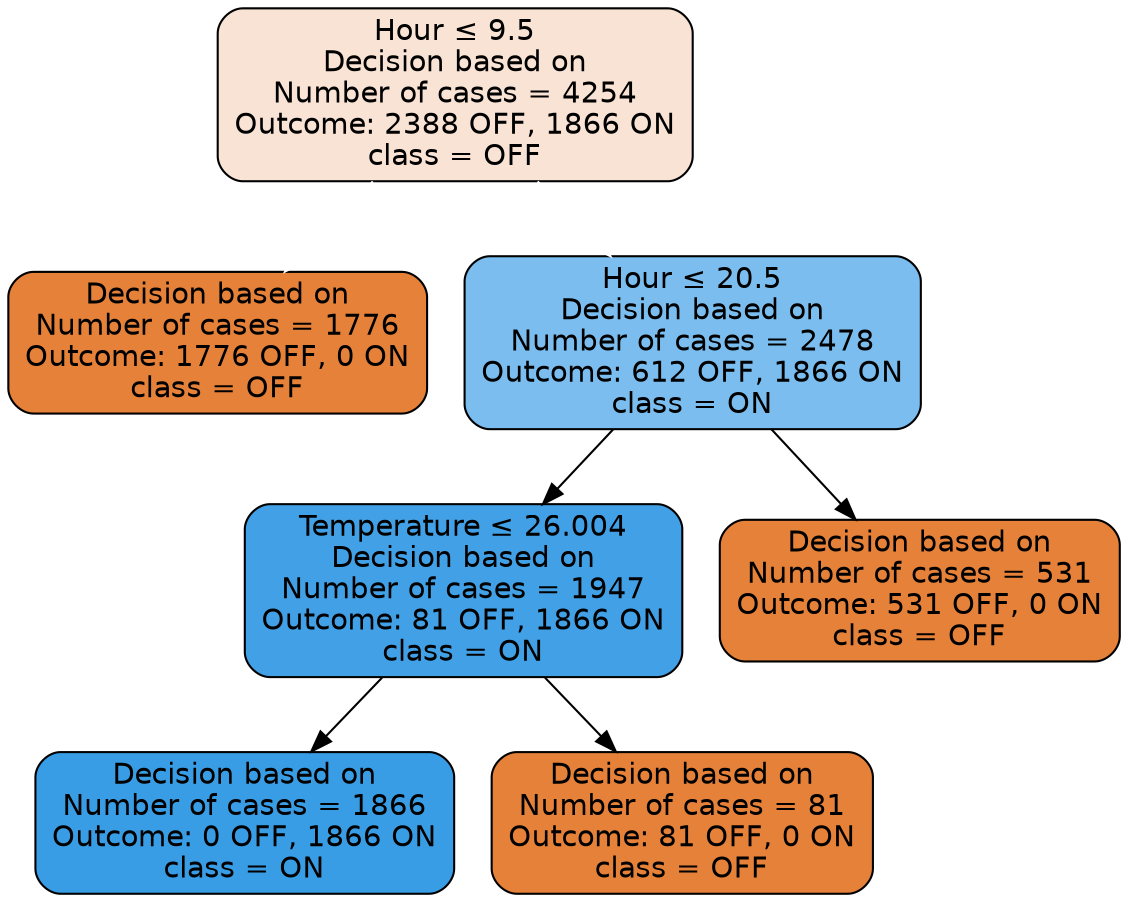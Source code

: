 digraph Tree {
bgcolor="transparent";
node [shape=box, style="filled, rounded", color="black", fontname="helvetica"] ;
edge [fontname="helvetica"] ;
0 [label=<Hour &le; 9.5<br/>Decision based on<br/>Number of cases = 4254<br/>Outcome: 2388 OFF, 1866 ON<br/>class = OFF>, fillcolor="#f9e3d4"] ;
1 [label=<Decision based on<br/>Number of cases = 1776<br/>Outcome: 1776 OFF, 0 ON<br/>class = OFF>, fillcolor="#e58139"] ;
0 -> 1 [labeldistance=2.5, labelangle=45, headlabel="True" color="white" fontcolor="white"] ;
2 [label=<Hour &le; 20.5<br/>Decision based on<br/>Number of cases = 2478<br/>Outcome: 612 OFF, 1866 ON<br/>class = ON>, fillcolor="#7abdee"] ;
0 -> 2 [labeldistance=2.5, labelangle=-45, headlabel="False" color="white" fontcolor="white"] ;
3 [label=<Temperature &le; 26.004<br/>Decision based on<br/>Number of cases = 1947<br/>Outcome: 81 OFF, 1866 ON<br/>class = ON>, fillcolor="#42a1e6"] ;
2 -> 3 ;
4 [label=<Decision based on<br/>Number of cases = 1866<br/>Outcome: 0 OFF, 1866 ON<br/>class = ON>, fillcolor="#399de5"] ;
3 -> 4 ;
5 [label=<Decision based on<br/>Number of cases = 81<br/>Outcome: 81 OFF, 0 ON<br/>class = OFF>, fillcolor="#e58139"] ;
3 -> 5 ;
6 [label=<Decision based on<br/>Number of cases = 531<br/>Outcome: 531 OFF, 0 ON<br/>class = OFF>, fillcolor="#e58139"] ;
2 -> 6 ;
}